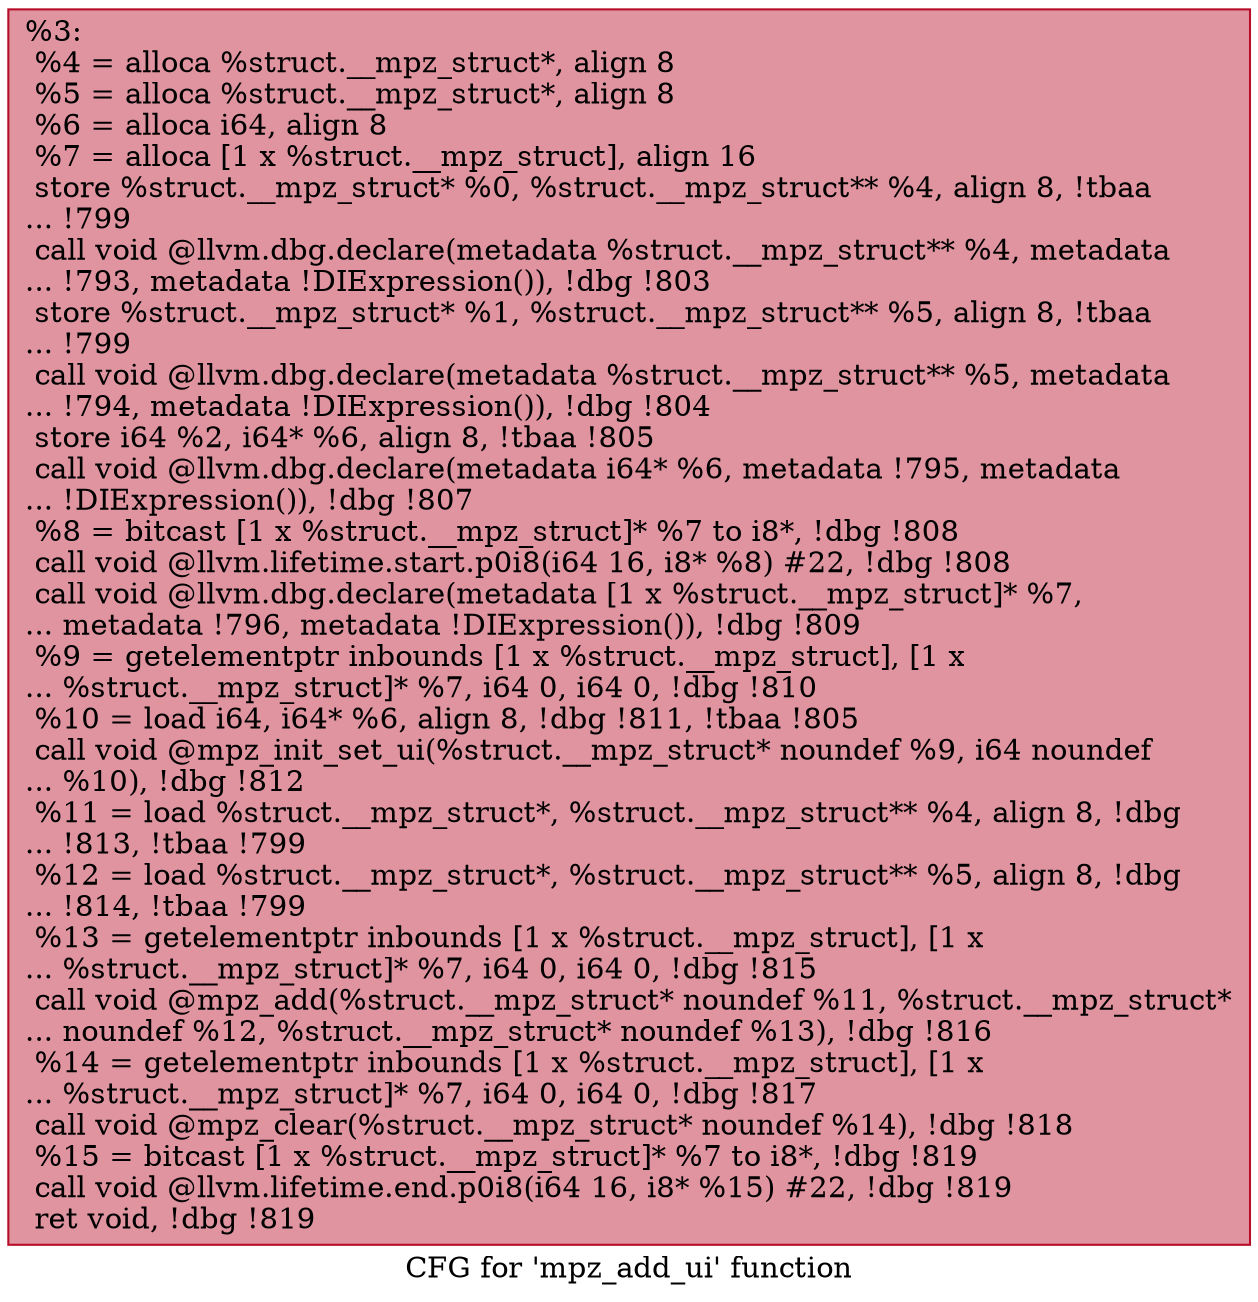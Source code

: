 digraph "CFG for 'mpz_add_ui' function" {
	label="CFG for 'mpz_add_ui' function";

	Node0x2619bf0 [shape=record,color="#b70d28ff", style=filled, fillcolor="#b70d2870",label="{%3:\l  %4 = alloca %struct.__mpz_struct*, align 8\l  %5 = alloca %struct.__mpz_struct*, align 8\l  %6 = alloca i64, align 8\l  %7 = alloca [1 x %struct.__mpz_struct], align 16\l  store %struct.__mpz_struct* %0, %struct.__mpz_struct** %4, align 8, !tbaa\l... !799\l  call void @llvm.dbg.declare(metadata %struct.__mpz_struct** %4, metadata\l... !793, metadata !DIExpression()), !dbg !803\l  store %struct.__mpz_struct* %1, %struct.__mpz_struct** %5, align 8, !tbaa\l... !799\l  call void @llvm.dbg.declare(metadata %struct.__mpz_struct** %5, metadata\l... !794, metadata !DIExpression()), !dbg !804\l  store i64 %2, i64* %6, align 8, !tbaa !805\l  call void @llvm.dbg.declare(metadata i64* %6, metadata !795, metadata\l... !DIExpression()), !dbg !807\l  %8 = bitcast [1 x %struct.__mpz_struct]* %7 to i8*, !dbg !808\l  call void @llvm.lifetime.start.p0i8(i64 16, i8* %8) #22, !dbg !808\l  call void @llvm.dbg.declare(metadata [1 x %struct.__mpz_struct]* %7,\l... metadata !796, metadata !DIExpression()), !dbg !809\l  %9 = getelementptr inbounds [1 x %struct.__mpz_struct], [1 x\l... %struct.__mpz_struct]* %7, i64 0, i64 0, !dbg !810\l  %10 = load i64, i64* %6, align 8, !dbg !811, !tbaa !805\l  call void @mpz_init_set_ui(%struct.__mpz_struct* noundef %9, i64 noundef\l... %10), !dbg !812\l  %11 = load %struct.__mpz_struct*, %struct.__mpz_struct** %4, align 8, !dbg\l... !813, !tbaa !799\l  %12 = load %struct.__mpz_struct*, %struct.__mpz_struct** %5, align 8, !dbg\l... !814, !tbaa !799\l  %13 = getelementptr inbounds [1 x %struct.__mpz_struct], [1 x\l... %struct.__mpz_struct]* %7, i64 0, i64 0, !dbg !815\l  call void @mpz_add(%struct.__mpz_struct* noundef %11, %struct.__mpz_struct*\l... noundef %12, %struct.__mpz_struct* noundef %13), !dbg !816\l  %14 = getelementptr inbounds [1 x %struct.__mpz_struct], [1 x\l... %struct.__mpz_struct]* %7, i64 0, i64 0, !dbg !817\l  call void @mpz_clear(%struct.__mpz_struct* noundef %14), !dbg !818\l  %15 = bitcast [1 x %struct.__mpz_struct]* %7 to i8*, !dbg !819\l  call void @llvm.lifetime.end.p0i8(i64 16, i8* %15) #22, !dbg !819\l  ret void, !dbg !819\l}"];
}
